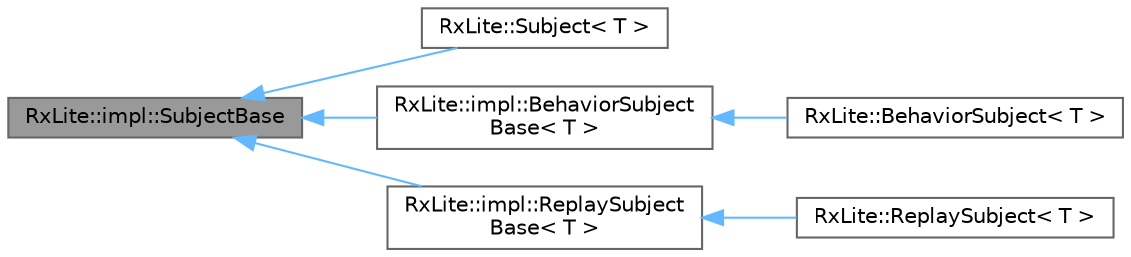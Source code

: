 digraph "RxLite::impl::SubjectBase"
{
 // LATEX_PDF_SIZE
  bgcolor="transparent";
  edge [fontname=Helvetica,fontsize=10,labelfontname=Helvetica,labelfontsize=10];
  node [fontname=Helvetica,fontsize=10,shape=box,height=0.2,width=0.4];
  rankdir="LR";
  Node1 [id="Node000001",label="RxLite::impl::SubjectBase",height=0.2,width=0.4,color="gray40", fillcolor="grey60", style="filled", fontcolor="black",tooltip=" "];
  Node1 -> Node2 [id="edge1_Node000001_Node000002",dir="back",color="steelblue1",style="solid",tooltip=" "];
  Node2 [id="Node000002",label="RxLite::Subject\< T \>",height=0.2,width=0.4,color="gray40", fillcolor="white", style="filled",URL="$classRxLite_1_1Subject.html",tooltip="A concrete Subject class for a specific type."];
  Node1 -> Node3 [id="edge2_Node000001_Node000003",dir="back",color="steelblue1",style="solid",tooltip=" "];
  Node3 [id="Node000003",label="RxLite::impl::BehaviorSubject\lBase\< T \>",height=0.2,width=0.4,color="gray40", fillcolor="white", style="filled",URL="$classRxLite_1_1impl_1_1BehaviorSubjectBase.html",tooltip=" "];
  Node3 -> Node4 [id="edge3_Node000003_Node000004",dir="back",color="steelblue1",style="solid",tooltip=" "];
  Node4 [id="Node000004",label="RxLite::BehaviorSubject\< T \>",height=0.2,width=0.4,color="gray40", fillcolor="white", style="filled",URL="$classRxLite_1_1BehaviorSubject.html",tooltip="A special type of Subject that replays the last emitted value to new subscribers."];
  Node1 -> Node5 [id="edge4_Node000001_Node000005",dir="back",color="steelblue1",style="solid",tooltip=" "];
  Node5 [id="Node000005",label="RxLite::impl::ReplaySubject\lBase\< T \>",height=0.2,width=0.4,color="gray40", fillcolor="white", style="filled",URL="$classRxLite_1_1impl_1_1ReplaySubjectBase.html",tooltip=" "];
  Node5 -> Node6 [id="edge5_Node000005_Node000006",dir="back",color="steelblue1",style="solid",tooltip=" "];
  Node6 [id="Node000006",label="RxLite::ReplaySubject\< T \>",height=0.2,width=0.4,color="gray40", fillcolor="white", style="filled",URL="$classRxLite_1_1ReplaySubject.html",tooltip="A variant of Subject that replays previously emitted values to new subscribers."];
}
